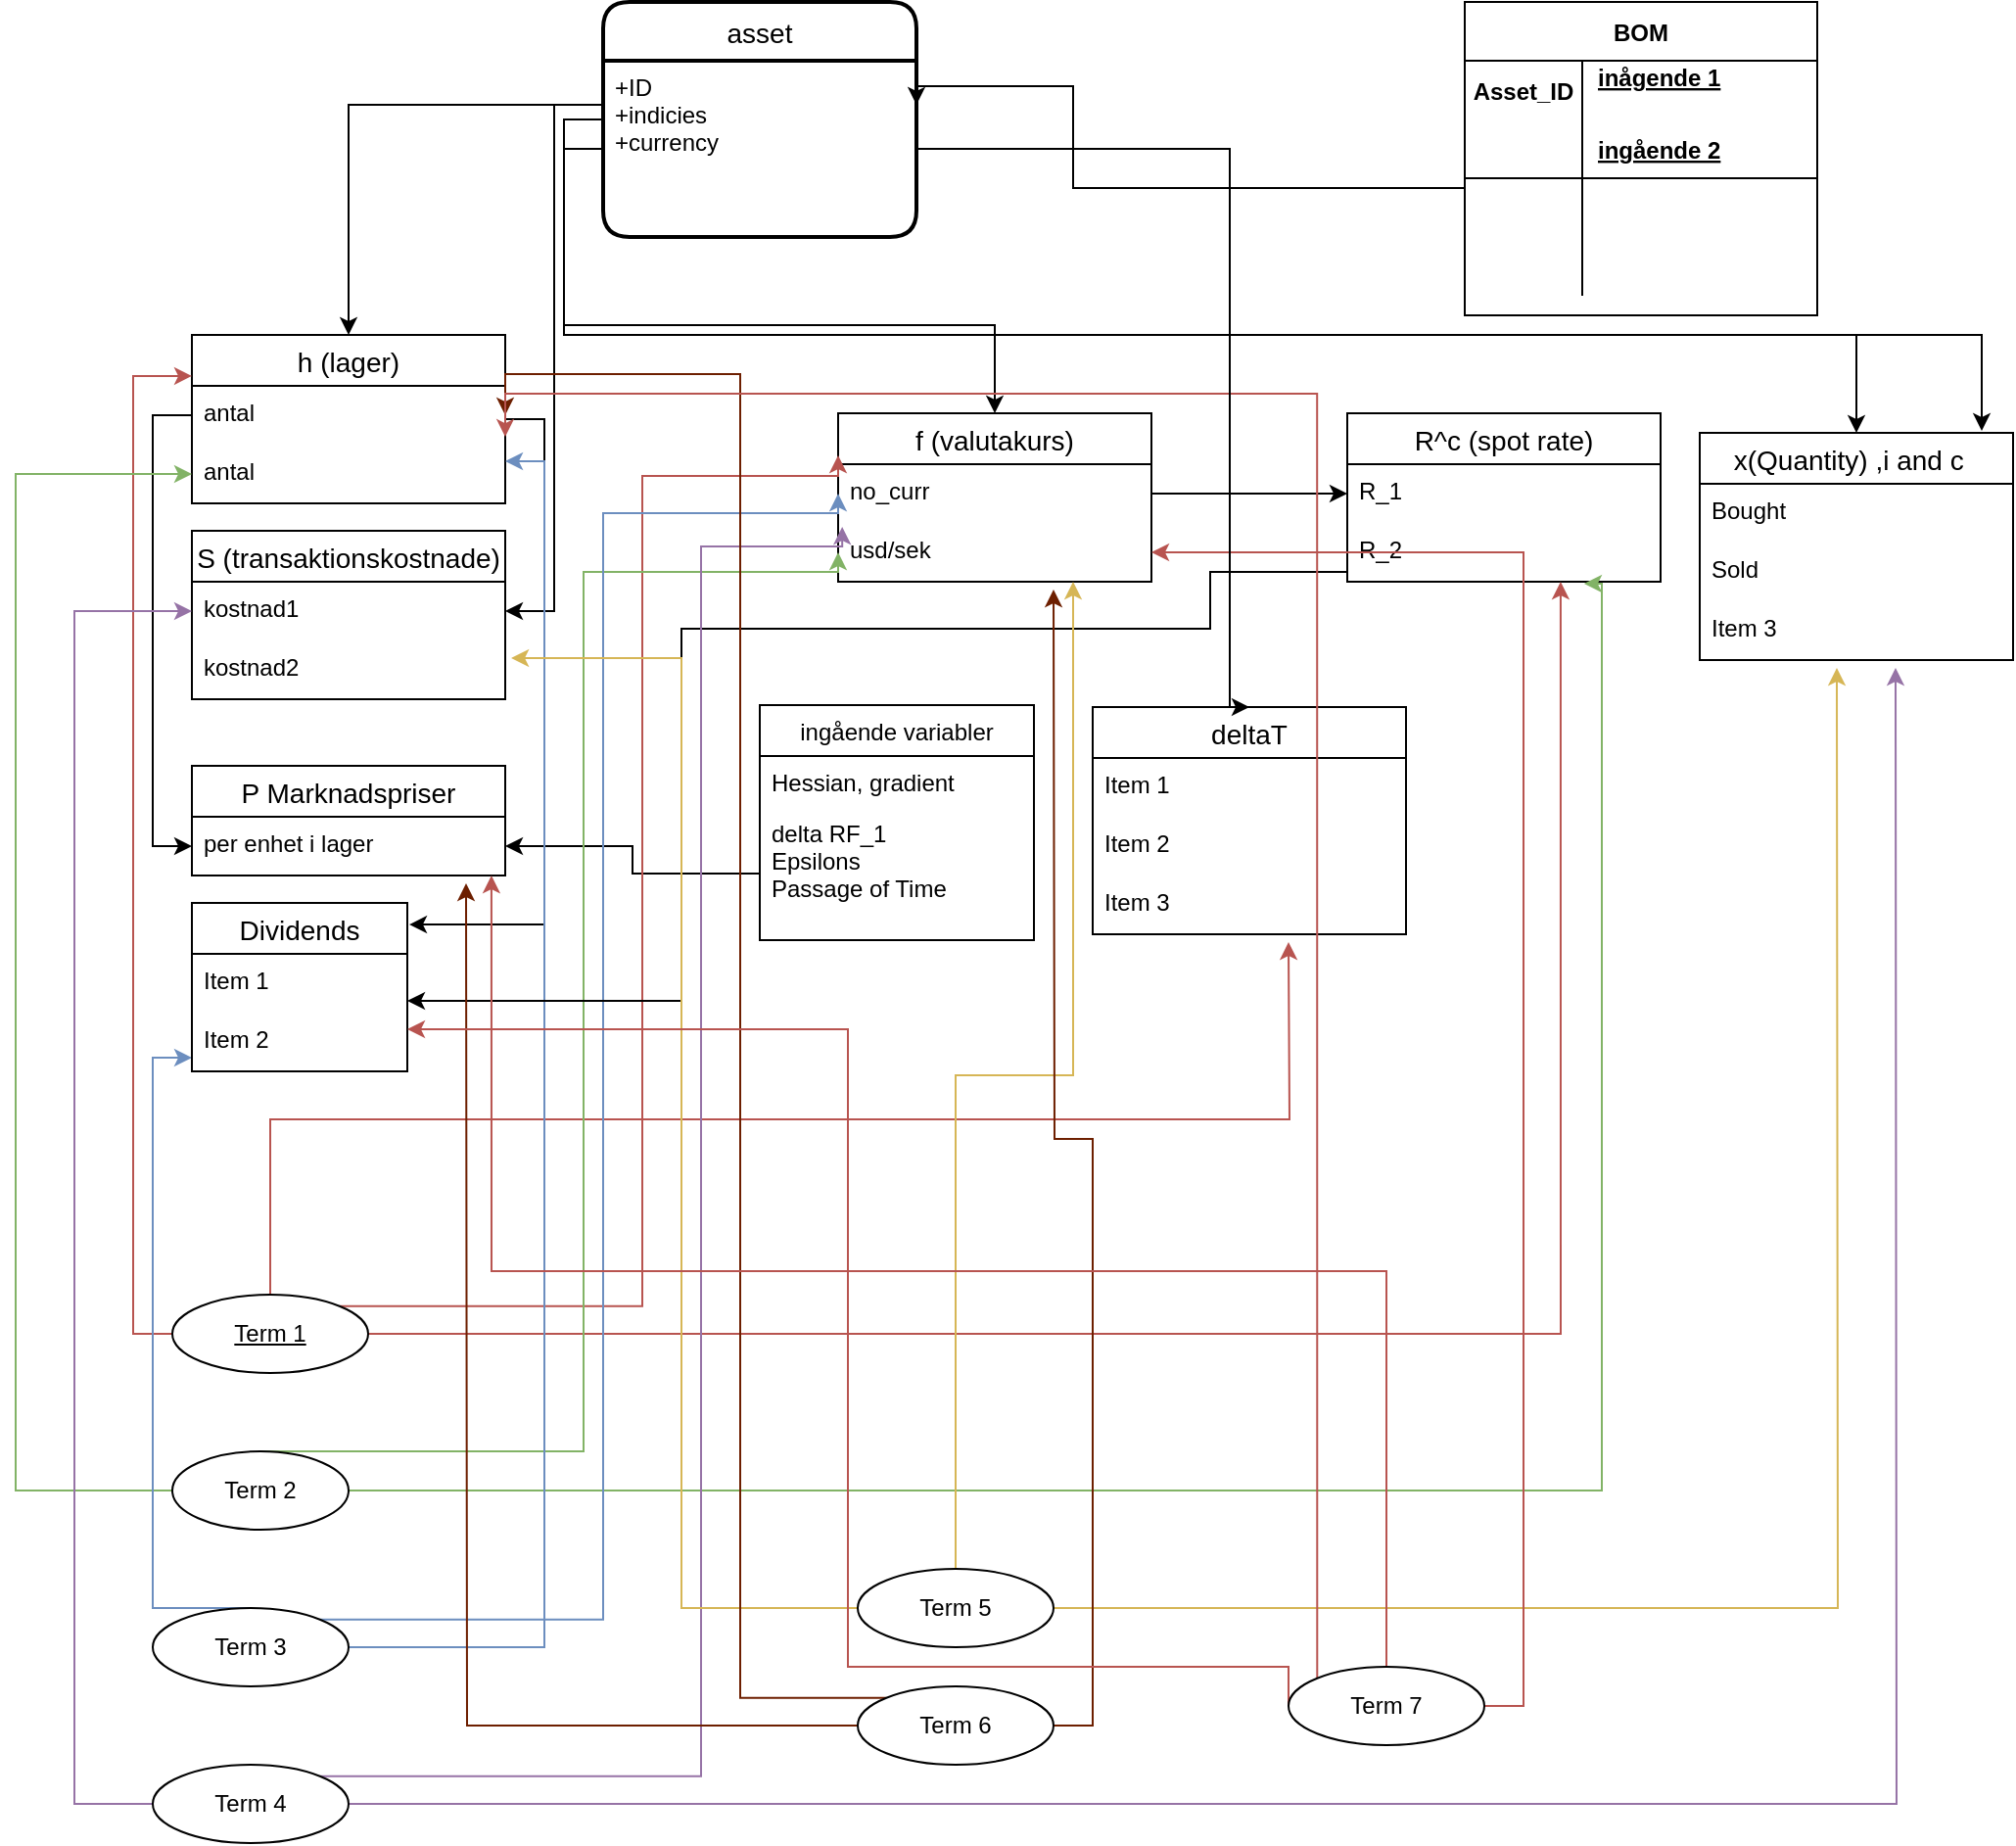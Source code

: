 <mxfile version="20.4.0" type="device"><diagram id="sJycONOhRzCS02UOJnPS" name="Page-1"><mxGraphModel dx="1418" dy="910" grid="1" gridSize="10" guides="1" tooltips="1" connect="1" arrows="1" fold="1" page="1" pageScale="1" pageWidth="2339" pageHeight="3300" math="0" shadow="0"><root><mxCell id="0"/><mxCell id="1" parent="0"/><mxCell id="9QMFn9CB4mn-tKf4DDUT-142" style="edgeStyle=orthogonalEdgeStyle;rounded=0;orthogonalLoop=1;jettySize=auto;html=1;exitX=0;exitY=0.5;exitDx=0;exitDy=0;" edge="1" parent="1" source="9QMFn9CB4mn-tKf4DDUT-21" target="9QMFn9CB4mn-tKf4DDUT-130"><mxGeometry relative="1" as="geometry"/></mxCell><mxCell id="9QMFn9CB4mn-tKf4DDUT-21" value="asset" style="swimlane;childLayout=stackLayout;horizontal=1;startSize=30;horizontalStack=0;rounded=1;fontSize=14;fontStyle=0;strokeWidth=2;resizeParent=0;resizeLast=1;shadow=0;dashed=0;align=center;" vertex="1" parent="1"><mxGeometry x="330" y="20" width="160" height="120" as="geometry"/></mxCell><mxCell id="9QMFn9CB4mn-tKf4DDUT-22" value="+ID&#xA;+indicies&#xA;+currency" style="align=left;strokeColor=none;fillColor=none;spacingLeft=4;fontSize=12;verticalAlign=top;resizable=0;rotatable=0;part=1;" vertex="1" parent="9QMFn9CB4mn-tKf4DDUT-21"><mxGeometry y="30" width="160" height="90" as="geometry"/></mxCell><mxCell id="9QMFn9CB4mn-tKf4DDUT-124" style="edgeStyle=orthogonalEdgeStyle;rounded=0;orthogonalLoop=1;jettySize=auto;html=1;exitX=1;exitY=0.5;exitDx=0;exitDy=0;entryX=1.009;entryY=0.128;entryDx=0;entryDy=0;entryPerimeter=0;" edge="1" parent="1" source="9QMFn9CB4mn-tKf4DDUT-24" target="9QMFn9CB4mn-tKf4DDUT-119"><mxGeometry relative="1" as="geometry"/></mxCell><mxCell id="9QMFn9CB4mn-tKf4DDUT-24" value="h (lager)" style="swimlane;fontStyle=0;childLayout=stackLayout;horizontal=1;startSize=26;horizontalStack=0;resizeParent=1;resizeParentMax=0;resizeLast=0;collapsible=1;marginBottom=0;align=center;fontSize=14;" vertex="1" parent="1"><mxGeometry x="120" y="190" width="160" height="86" as="geometry"/></mxCell><mxCell id="9QMFn9CB4mn-tKf4DDUT-26" value="antal&#xA;" style="text;strokeColor=none;fillColor=none;spacingLeft=4;spacingRight=4;overflow=hidden;rotatable=0;points=[[0,0.5],[1,0.5]];portConstraint=eastwest;fontSize=12;" vertex="1" parent="9QMFn9CB4mn-tKf4DDUT-24"><mxGeometry y="26" width="160" height="30" as="geometry"/></mxCell><mxCell id="9QMFn9CB4mn-tKf4DDUT-25" value="antal&#xA;" style="text;strokeColor=none;fillColor=none;spacingLeft=4;spacingRight=4;overflow=hidden;rotatable=0;points=[[0,0.5],[1,0.5]];portConstraint=eastwest;fontSize=12;" vertex="1" parent="9QMFn9CB4mn-tKf4DDUT-24"><mxGeometry y="56" width="160" height="30" as="geometry"/></mxCell><mxCell id="9QMFn9CB4mn-tKf4DDUT-33" value="S (transaktionskostnade)" style="swimlane;fontStyle=0;childLayout=stackLayout;horizontal=1;startSize=26;horizontalStack=0;resizeParent=1;resizeParentMax=0;resizeLast=0;collapsible=1;marginBottom=0;align=center;fontSize=14;" vertex="1" parent="1"><mxGeometry x="120" y="290" width="160" height="86" as="geometry"/></mxCell><mxCell id="9QMFn9CB4mn-tKf4DDUT-34" value="kostnad1&#xA;" style="text;strokeColor=none;fillColor=none;spacingLeft=4;spacingRight=4;overflow=hidden;rotatable=0;points=[[0,0.5],[1,0.5]];portConstraint=eastwest;fontSize=12;" vertex="1" parent="9QMFn9CB4mn-tKf4DDUT-33"><mxGeometry y="26" width="160" height="30" as="geometry"/></mxCell><mxCell id="9QMFn9CB4mn-tKf4DDUT-35" value="kostnad2&#xA;" style="text;strokeColor=none;fillColor=none;spacingLeft=4;spacingRight=4;overflow=hidden;rotatable=0;points=[[0,0.5],[1,0.5]];portConstraint=eastwest;fontSize=12;" vertex="1" parent="9QMFn9CB4mn-tKf4DDUT-33"><mxGeometry y="56" width="160" height="30" as="geometry"/></mxCell><mxCell id="9QMFn9CB4mn-tKf4DDUT-37" style="edgeStyle=orthogonalEdgeStyle;rounded=0;orthogonalLoop=1;jettySize=auto;html=1;exitX=0;exitY=0.25;exitDx=0;exitDy=0;entryX=1;entryY=0.5;entryDx=0;entryDy=0;" edge="1" parent="1" source="9QMFn9CB4mn-tKf4DDUT-22" target="9QMFn9CB4mn-tKf4DDUT-34"><mxGeometry relative="1" as="geometry"/></mxCell><mxCell id="9QMFn9CB4mn-tKf4DDUT-38" value="BOM" style="shape=table;startSize=30;container=1;collapsible=1;childLayout=tableLayout;fixedRows=1;rowLines=0;fontStyle=1;align=center;resizeLast=1;" vertex="1" parent="1"><mxGeometry x="770" y="20" width="180" height="160" as="geometry"/></mxCell><mxCell id="9QMFn9CB4mn-tKf4DDUT-39" value="" style="shape=tableRow;horizontal=0;startSize=0;swimlaneHead=0;swimlaneBody=0;fillColor=none;collapsible=0;dropTarget=0;points=[[0,0.5],[1,0.5]];portConstraint=eastwest;top=0;left=0;right=0;bottom=0;" vertex="1" parent="9QMFn9CB4mn-tKf4DDUT-38"><mxGeometry y="30" width="180" height="30" as="geometry"/></mxCell><mxCell id="9QMFn9CB4mn-tKf4DDUT-40" value="Asset_ID" style="shape=partialRectangle;connectable=0;fillColor=none;top=0;left=0;bottom=0;right=0;fontStyle=1;overflow=hidden;" vertex="1" parent="9QMFn9CB4mn-tKf4DDUT-39"><mxGeometry width="60" height="30" as="geometry"><mxRectangle width="60" height="30" as="alternateBounds"/></mxGeometry></mxCell><mxCell id="9QMFn9CB4mn-tKf4DDUT-41" value="inågende 1&#xA;" style="shape=partialRectangle;connectable=0;fillColor=none;top=0;left=0;bottom=0;right=0;align=left;spacingLeft=6;fontStyle=5;overflow=hidden;" vertex="1" parent="9QMFn9CB4mn-tKf4DDUT-39"><mxGeometry x="60" width="120" height="30" as="geometry"><mxRectangle width="120" height="30" as="alternateBounds"/></mxGeometry></mxCell><mxCell id="9QMFn9CB4mn-tKf4DDUT-42" value="" style="shape=tableRow;horizontal=0;startSize=0;swimlaneHead=0;swimlaneBody=0;fillColor=none;collapsible=0;dropTarget=0;points=[[0,0.5],[1,0.5]];portConstraint=eastwest;top=0;left=0;right=0;bottom=1;" vertex="1" parent="9QMFn9CB4mn-tKf4DDUT-38"><mxGeometry y="60" width="180" height="30" as="geometry"/></mxCell><mxCell id="9QMFn9CB4mn-tKf4DDUT-43" value="" style="shape=partialRectangle;connectable=0;fillColor=none;top=0;left=0;bottom=0;right=0;fontStyle=1;overflow=hidden;" vertex="1" parent="9QMFn9CB4mn-tKf4DDUT-42"><mxGeometry width="60" height="30" as="geometry"><mxRectangle width="60" height="30" as="alternateBounds"/></mxGeometry></mxCell><mxCell id="9QMFn9CB4mn-tKf4DDUT-44" value="ingående 2" style="shape=partialRectangle;connectable=0;fillColor=none;top=0;left=0;bottom=0;right=0;align=left;spacingLeft=6;fontStyle=5;overflow=hidden;" vertex="1" parent="9QMFn9CB4mn-tKf4DDUT-42"><mxGeometry x="60" width="120" height="30" as="geometry"><mxRectangle width="120" height="30" as="alternateBounds"/></mxGeometry></mxCell><mxCell id="9QMFn9CB4mn-tKf4DDUT-45" value="" style="shape=tableRow;horizontal=0;startSize=0;swimlaneHead=0;swimlaneBody=0;fillColor=none;collapsible=0;dropTarget=0;points=[[0,0.5],[1,0.5]];portConstraint=eastwest;top=0;left=0;right=0;bottom=0;" vertex="1" parent="9QMFn9CB4mn-tKf4DDUT-38"><mxGeometry y="90" width="180" height="30" as="geometry"/></mxCell><mxCell id="9QMFn9CB4mn-tKf4DDUT-46" value="" style="shape=partialRectangle;connectable=0;fillColor=none;top=0;left=0;bottom=0;right=0;editable=1;overflow=hidden;" vertex="1" parent="9QMFn9CB4mn-tKf4DDUT-45"><mxGeometry width="60" height="30" as="geometry"><mxRectangle width="60" height="30" as="alternateBounds"/></mxGeometry></mxCell><mxCell id="9QMFn9CB4mn-tKf4DDUT-47" value="" style="shape=partialRectangle;connectable=0;fillColor=none;top=0;left=0;bottom=0;right=0;align=left;spacingLeft=6;overflow=hidden;" vertex="1" parent="9QMFn9CB4mn-tKf4DDUT-45"><mxGeometry x="60" width="120" height="30" as="geometry"><mxRectangle width="120" height="30" as="alternateBounds"/></mxGeometry></mxCell><mxCell id="9QMFn9CB4mn-tKf4DDUT-48" value="" style="shape=tableRow;horizontal=0;startSize=0;swimlaneHead=0;swimlaneBody=0;fillColor=none;collapsible=0;dropTarget=0;points=[[0,0.5],[1,0.5]];portConstraint=eastwest;top=0;left=0;right=0;bottom=0;" vertex="1" parent="9QMFn9CB4mn-tKf4DDUT-38"><mxGeometry y="120" width="180" height="30" as="geometry"/></mxCell><mxCell id="9QMFn9CB4mn-tKf4DDUT-49" value="" style="shape=partialRectangle;connectable=0;fillColor=none;top=0;left=0;bottom=0;right=0;editable=1;overflow=hidden;" vertex="1" parent="9QMFn9CB4mn-tKf4DDUT-48"><mxGeometry width="60" height="30" as="geometry"><mxRectangle width="60" height="30" as="alternateBounds"/></mxGeometry></mxCell><mxCell id="9QMFn9CB4mn-tKf4DDUT-50" value="" style="shape=partialRectangle;connectable=0;fillColor=none;top=0;left=0;bottom=0;right=0;align=left;spacingLeft=6;overflow=hidden;" vertex="1" parent="9QMFn9CB4mn-tKf4DDUT-48"><mxGeometry x="60" width="120" height="30" as="geometry"><mxRectangle width="120" height="30" as="alternateBounds"/></mxGeometry></mxCell><mxCell id="9QMFn9CB4mn-tKf4DDUT-51" style="edgeStyle=orthogonalEdgeStyle;rounded=0;orthogonalLoop=1;jettySize=auto;html=1;exitX=0;exitY=0.5;exitDx=0;exitDy=0;entryX=1;entryY=0.25;entryDx=0;entryDy=0;" edge="1" parent="1" source="9QMFn9CB4mn-tKf4DDUT-42" target="9QMFn9CB4mn-tKf4DDUT-22"><mxGeometry relative="1" as="geometry"><Array as="points"><mxPoint x="570" y="115"/><mxPoint x="570" y="63"/></Array></mxGeometry></mxCell><mxCell id="9QMFn9CB4mn-tKf4DDUT-52" value="f (valutakurs)" style="swimlane;fontStyle=0;childLayout=stackLayout;horizontal=1;startSize=26;horizontalStack=0;resizeParent=1;resizeParentMax=0;resizeLast=0;collapsible=1;marginBottom=0;align=center;fontSize=14;" vertex="1" parent="1"><mxGeometry x="450" y="230" width="160" height="86" as="geometry"/></mxCell><mxCell id="9QMFn9CB4mn-tKf4DDUT-53" value="no_curr" style="text;strokeColor=none;fillColor=none;spacingLeft=4;spacingRight=4;overflow=hidden;rotatable=0;points=[[0,0.5],[1,0.5]];portConstraint=eastwest;fontSize=12;" vertex="1" parent="9QMFn9CB4mn-tKf4DDUT-52"><mxGeometry y="26" width="160" height="30" as="geometry"/></mxCell><mxCell id="9QMFn9CB4mn-tKf4DDUT-54" value="usd/sek" style="text;strokeColor=none;fillColor=none;spacingLeft=4;spacingRight=4;overflow=hidden;rotatable=0;points=[[0,0.5],[1,0.5]];portConstraint=eastwest;fontSize=12;" vertex="1" parent="9QMFn9CB4mn-tKf4DDUT-52"><mxGeometry y="56" width="160" height="30" as="geometry"/></mxCell><mxCell id="9QMFn9CB4mn-tKf4DDUT-68" style="edgeStyle=orthogonalEdgeStyle;rounded=0;orthogonalLoop=1;jettySize=auto;html=1;exitX=0;exitY=0.25;exitDx=0;exitDy=0;entryX=0.5;entryY=0;entryDx=0;entryDy=0;" edge="1" parent="1" source="9QMFn9CB4mn-tKf4DDUT-22" target="9QMFn9CB4mn-tKf4DDUT-24"><mxGeometry relative="1" as="geometry"/></mxCell><mxCell id="9QMFn9CB4mn-tKf4DDUT-69" style="edgeStyle=orthogonalEdgeStyle;rounded=0;orthogonalLoop=1;jettySize=auto;html=1;exitX=0;exitY=0.5;exitDx=0;exitDy=0;" edge="1" parent="1" source="9QMFn9CB4mn-tKf4DDUT-22" target="9QMFn9CB4mn-tKf4DDUT-52"><mxGeometry relative="1" as="geometry"/></mxCell><mxCell id="9QMFn9CB4mn-tKf4DDUT-70" value="R^c (spot rate)" style="swimlane;fontStyle=0;childLayout=stackLayout;horizontal=1;startSize=26;horizontalStack=0;resizeParent=1;resizeParentMax=0;resizeLast=0;collapsible=1;marginBottom=0;align=center;fontSize=14;" vertex="1" parent="1"><mxGeometry x="710" y="230" width="160" height="86" as="geometry"/></mxCell><mxCell id="9QMFn9CB4mn-tKf4DDUT-71" value="R_1&#xA;" style="text;strokeColor=none;fillColor=none;spacingLeft=4;spacingRight=4;overflow=hidden;rotatable=0;points=[[0,0.5],[1,0.5]];portConstraint=eastwest;fontSize=12;" vertex="1" parent="9QMFn9CB4mn-tKf4DDUT-70"><mxGeometry y="26" width="160" height="30" as="geometry"/></mxCell><mxCell id="9QMFn9CB4mn-tKf4DDUT-72" value="R_2" style="text;strokeColor=none;fillColor=none;spacingLeft=4;spacingRight=4;overflow=hidden;rotatable=0;points=[[0,0.5],[1,0.5]];portConstraint=eastwest;fontSize=12;" vertex="1" parent="9QMFn9CB4mn-tKf4DDUT-70"><mxGeometry y="56" width="160" height="30" as="geometry"/></mxCell><mxCell id="9QMFn9CB4mn-tKf4DDUT-73" value="P Marknadspriser" style="swimlane;fontStyle=0;childLayout=stackLayout;horizontal=1;startSize=26;horizontalStack=0;resizeParent=1;resizeParentMax=0;resizeLast=0;collapsible=1;marginBottom=0;align=center;fontSize=14;" vertex="1" parent="1"><mxGeometry x="120" y="410" width="160" height="56" as="geometry"/></mxCell><mxCell id="9QMFn9CB4mn-tKf4DDUT-74" value="per enhet i lager" style="text;strokeColor=none;fillColor=none;spacingLeft=4;spacingRight=4;overflow=hidden;rotatable=0;points=[[0,0.5],[1,0.5]];portConstraint=eastwest;fontSize=12;" vertex="1" parent="9QMFn9CB4mn-tKf4DDUT-73"><mxGeometry y="26" width="160" height="30" as="geometry"/></mxCell><mxCell id="9QMFn9CB4mn-tKf4DDUT-76" style="edgeStyle=orthogonalEdgeStyle;rounded=0;orthogonalLoop=1;jettySize=auto;html=1;exitX=1;exitY=0.5;exitDx=0;exitDy=0;" edge="1" parent="1" source="9QMFn9CB4mn-tKf4DDUT-53" target="9QMFn9CB4mn-tKf4DDUT-71"><mxGeometry relative="1" as="geometry"/></mxCell><mxCell id="9QMFn9CB4mn-tKf4DDUT-77" style="edgeStyle=orthogonalEdgeStyle;rounded=0;orthogonalLoop=1;jettySize=auto;html=1;exitX=0;exitY=0.5;exitDx=0;exitDy=0;entryX=0;entryY=0.5;entryDx=0;entryDy=0;" edge="1" parent="1" source="9QMFn9CB4mn-tKf4DDUT-26" target="9QMFn9CB4mn-tKf4DDUT-74"><mxGeometry relative="1" as="geometry"/></mxCell><mxCell id="9QMFn9CB4mn-tKf4DDUT-78" value="ingående variabler" style="swimlane;fontStyle=0;childLayout=stackLayout;horizontal=1;startSize=26;fillColor=none;horizontalStack=0;resizeParent=1;resizeParentMax=0;resizeLast=0;collapsible=1;marginBottom=0;" vertex="1" parent="1"><mxGeometry x="410" y="379" width="140" height="120" as="geometry"/></mxCell><mxCell id="9QMFn9CB4mn-tKf4DDUT-81" value="Hessian, gradient&#xA;" style="text;strokeColor=none;fillColor=none;align=left;verticalAlign=top;spacingLeft=4;spacingRight=4;overflow=hidden;rotatable=0;points=[[0,0.5],[1,0.5]];portConstraint=eastwest;" vertex="1" parent="9QMFn9CB4mn-tKf4DDUT-78"><mxGeometry y="26" width="140" height="26" as="geometry"/></mxCell><mxCell id="9QMFn9CB4mn-tKf4DDUT-79" value="delta RF_1&#xA;Epsilons&#xA;Passage of Time&#xA;&#xA;&#xA;" style="text;strokeColor=none;fillColor=none;align=left;verticalAlign=top;spacingLeft=4;spacingRight=4;overflow=hidden;rotatable=0;points=[[0,0.5],[1,0.5]];portConstraint=eastwest;" vertex="1" parent="9QMFn9CB4mn-tKf4DDUT-78"><mxGeometry y="52" width="140" height="68" as="geometry"/></mxCell><mxCell id="9QMFn9CB4mn-tKf4DDUT-82" style="edgeStyle=orthogonalEdgeStyle;rounded=0;orthogonalLoop=1;jettySize=auto;html=1;exitX=0;exitY=0.5;exitDx=0;exitDy=0;" edge="1" parent="1" source="9QMFn9CB4mn-tKf4DDUT-79" target="9QMFn9CB4mn-tKf4DDUT-74"><mxGeometry relative="1" as="geometry"/></mxCell><mxCell id="9QMFn9CB4mn-tKf4DDUT-106" style="edgeStyle=orthogonalEdgeStyle;rounded=0;orthogonalLoop=1;jettySize=auto;html=1;exitX=0;exitY=0.5;exitDx=0;exitDy=0;entryX=0;entryY=-0.167;entryDx=0;entryDy=0;entryPerimeter=0;fillColor=#f8cecc;strokeColor=#b85450;" edge="1" parent="1" source="9QMFn9CB4mn-tKf4DDUT-105" target="9QMFn9CB4mn-tKf4DDUT-26"><mxGeometry relative="1" as="geometry"><mxPoint x="80" y="680" as="targetPoint"/></mxGeometry></mxCell><mxCell id="9QMFn9CB4mn-tKf4DDUT-107" style="edgeStyle=orthogonalEdgeStyle;rounded=0;orthogonalLoop=1;jettySize=auto;html=1;exitX=1;exitY=0.5;exitDx=0;exitDy=0;entryX=0.681;entryY=1;entryDx=0;entryDy=0;entryPerimeter=0;fillColor=#f8cecc;strokeColor=#b85450;" edge="1" parent="1" source="9QMFn9CB4mn-tKf4DDUT-105" target="9QMFn9CB4mn-tKf4DDUT-72"><mxGeometry relative="1" as="geometry"><mxPoint x="240" y="700" as="targetPoint"/></mxGeometry></mxCell><mxCell id="9QMFn9CB4mn-tKf4DDUT-108" style="edgeStyle=orthogonalEdgeStyle;rounded=0;orthogonalLoop=1;jettySize=auto;html=1;exitX=1;exitY=0;exitDx=0;exitDy=0;entryX=0;entryY=0.25;entryDx=0;entryDy=0;fillColor=#f8cecc;strokeColor=#b85450;" edge="1" parent="1" source="9QMFn9CB4mn-tKf4DDUT-105" target="9QMFn9CB4mn-tKf4DDUT-52"><mxGeometry relative="1" as="geometry"><Array as="points"><mxPoint x="350" y="686"/><mxPoint x="350" y="262"/></Array></mxGeometry></mxCell><mxCell id="9QMFn9CB4mn-tKf4DDUT-114" style="edgeStyle=orthogonalEdgeStyle;rounded=0;orthogonalLoop=1;jettySize=auto;html=1;exitX=0.5;exitY=0;exitDx=0;exitDy=0;fillColor=#f8cecc;strokeColor=#b85450;" edge="1" parent="1" source="9QMFn9CB4mn-tKf4DDUT-105"><mxGeometry relative="1" as="geometry"><mxPoint x="680" y="500" as="targetPoint"/></mxGeometry></mxCell><mxCell id="9QMFn9CB4mn-tKf4DDUT-105" value="Term 1" style="ellipse;whiteSpace=wrap;html=1;align=center;fontStyle=4;" vertex="1" parent="1"><mxGeometry x="110" y="680" width="100" height="40" as="geometry"/></mxCell><mxCell id="9QMFn9CB4mn-tKf4DDUT-115" style="edgeStyle=orthogonalEdgeStyle;rounded=0;orthogonalLoop=1;jettySize=auto;html=1;exitX=0;exitY=0.5;exitDx=0;exitDy=0;fillColor=#d5e8d4;strokeColor=#82b366;" edge="1" parent="1" source="9QMFn9CB4mn-tKf4DDUT-109" target="9QMFn9CB4mn-tKf4DDUT-25"><mxGeometry relative="1" as="geometry"><Array as="points"><mxPoint x="30" y="780"/><mxPoint x="30" y="261"/></Array></mxGeometry></mxCell><mxCell id="9QMFn9CB4mn-tKf4DDUT-116" style="edgeStyle=orthogonalEdgeStyle;rounded=0;orthogonalLoop=1;jettySize=auto;html=1;exitX=1;exitY=0.5;exitDx=0;exitDy=0;fillColor=#d5e8d4;strokeColor=#82b366;entryX=0.756;entryY=1.033;entryDx=0;entryDy=0;entryPerimeter=0;" edge="1" parent="1" source="9QMFn9CB4mn-tKf4DDUT-109" target="9QMFn9CB4mn-tKf4DDUT-72"><mxGeometry relative="1" as="geometry"><mxPoint x="790" y="330" as="targetPoint"/><Array as="points"><mxPoint x="840" y="780"/><mxPoint x="840" y="317"/></Array></mxGeometry></mxCell><mxCell id="9QMFn9CB4mn-tKf4DDUT-117" style="edgeStyle=orthogonalEdgeStyle;rounded=0;orthogonalLoop=1;jettySize=auto;html=1;exitX=0.5;exitY=0;exitDx=0;exitDy=0;entryX=0;entryY=0.5;entryDx=0;entryDy=0;fillColor=#d5e8d4;strokeColor=#82b366;" edge="1" parent="1" source="9QMFn9CB4mn-tKf4DDUT-109" target="9QMFn9CB4mn-tKf4DDUT-54"><mxGeometry relative="1" as="geometry"><Array as="points"><mxPoint x="320" y="760"/><mxPoint x="320" y="311"/></Array></mxGeometry></mxCell><mxCell id="9QMFn9CB4mn-tKf4DDUT-109" value="Term 2" style="ellipse;whiteSpace=wrap;html=1;align=center;" vertex="1" parent="1"><mxGeometry x="110" y="760" width="90" height="40" as="geometry"/></mxCell><mxCell id="9QMFn9CB4mn-tKf4DDUT-110" value="deltaT" style="swimlane;fontStyle=0;childLayout=stackLayout;horizontal=1;startSize=26;horizontalStack=0;resizeParent=1;resizeParentMax=0;resizeLast=0;collapsible=1;marginBottom=0;align=center;fontSize=14;" vertex="1" parent="1"><mxGeometry x="580" y="380" width="160" height="116" as="geometry"/></mxCell><mxCell id="9QMFn9CB4mn-tKf4DDUT-111" value="Item 1" style="text;strokeColor=none;fillColor=none;spacingLeft=4;spacingRight=4;overflow=hidden;rotatable=0;points=[[0,0.5],[1,0.5]];portConstraint=eastwest;fontSize=12;" vertex="1" parent="9QMFn9CB4mn-tKf4DDUT-110"><mxGeometry y="26" width="160" height="30" as="geometry"/></mxCell><mxCell id="9QMFn9CB4mn-tKf4DDUT-112" value="Item 2" style="text;strokeColor=none;fillColor=none;spacingLeft=4;spacingRight=4;overflow=hidden;rotatable=0;points=[[0,0.5],[1,0.5]];portConstraint=eastwest;fontSize=12;" vertex="1" parent="9QMFn9CB4mn-tKf4DDUT-110"><mxGeometry y="56" width="160" height="30" as="geometry"/></mxCell><mxCell id="9QMFn9CB4mn-tKf4DDUT-113" value="Item 3" style="text;strokeColor=none;fillColor=none;spacingLeft=4;spacingRight=4;overflow=hidden;rotatable=0;points=[[0,0.5],[1,0.5]];portConstraint=eastwest;fontSize=12;" vertex="1" parent="9QMFn9CB4mn-tKf4DDUT-110"><mxGeometry y="86" width="160" height="30" as="geometry"/></mxCell><mxCell id="9QMFn9CB4mn-tKf4DDUT-126" style="edgeStyle=orthogonalEdgeStyle;rounded=0;orthogonalLoop=1;jettySize=auto;html=1;exitX=1;exitY=0.5;exitDx=0;exitDy=0;entryX=1;entryY=0.75;entryDx=0;entryDy=0;fillColor=#dae8fc;strokeColor=#6c8ebf;" edge="1" parent="1" source="9QMFn9CB4mn-tKf4DDUT-118" target="9QMFn9CB4mn-tKf4DDUT-24"><mxGeometry relative="1" as="geometry"/></mxCell><mxCell id="9QMFn9CB4mn-tKf4DDUT-127" style="edgeStyle=orthogonalEdgeStyle;rounded=0;orthogonalLoop=1;jettySize=auto;html=1;exitX=0.5;exitY=0;exitDx=0;exitDy=0;entryX=0;entryY=0.767;entryDx=0;entryDy=0;entryPerimeter=0;fillColor=#dae8fc;strokeColor=#6c8ebf;" edge="1" parent="1" source="9QMFn9CB4mn-tKf4DDUT-118" target="9QMFn9CB4mn-tKf4DDUT-121"><mxGeometry relative="1" as="geometry"><Array as="points"><mxPoint x="100" y="840"/><mxPoint x="100" y="559"/></Array></mxGeometry></mxCell><mxCell id="9QMFn9CB4mn-tKf4DDUT-128" style="edgeStyle=orthogonalEdgeStyle;rounded=0;orthogonalLoop=1;jettySize=auto;html=1;exitX=1;exitY=0;exitDx=0;exitDy=0;entryX=0;entryY=0.5;entryDx=0;entryDy=0;fillColor=#dae8fc;strokeColor=#6c8ebf;" edge="1" parent="1" source="9QMFn9CB4mn-tKf4DDUT-118" target="9QMFn9CB4mn-tKf4DDUT-53"><mxGeometry relative="1" as="geometry"><Array as="points"><mxPoint x="330" y="846"/><mxPoint x="330" y="281"/></Array></mxGeometry></mxCell><mxCell id="9QMFn9CB4mn-tKf4DDUT-118" value="Term 3" style="ellipse;whiteSpace=wrap;html=1;align=center;" vertex="1" parent="1"><mxGeometry x="100" y="840" width="100" height="40" as="geometry"/></mxCell><mxCell id="9QMFn9CB4mn-tKf4DDUT-119" value="Dividends" style="swimlane;fontStyle=0;childLayout=stackLayout;horizontal=1;startSize=26;horizontalStack=0;resizeParent=1;resizeParentMax=0;resizeLast=0;collapsible=1;marginBottom=0;align=center;fontSize=14;" vertex="1" parent="1"><mxGeometry x="120" y="480" width="110" height="86" as="geometry"/></mxCell><mxCell id="9QMFn9CB4mn-tKf4DDUT-120" value="Item 1" style="text;strokeColor=none;fillColor=none;spacingLeft=4;spacingRight=4;overflow=hidden;rotatable=0;points=[[0,0.5],[1,0.5]];portConstraint=eastwest;fontSize=12;" vertex="1" parent="9QMFn9CB4mn-tKf4DDUT-119"><mxGeometry y="26" width="110" height="30" as="geometry"/></mxCell><mxCell id="9QMFn9CB4mn-tKf4DDUT-121" value="Item 2" style="text;strokeColor=none;fillColor=none;spacingLeft=4;spacingRight=4;overflow=hidden;rotatable=0;points=[[0,0.5],[1,0.5]];portConstraint=eastwest;fontSize=12;" vertex="1" parent="9QMFn9CB4mn-tKf4DDUT-119"><mxGeometry y="56" width="110" height="30" as="geometry"/></mxCell><mxCell id="9QMFn9CB4mn-tKf4DDUT-125" style="edgeStyle=orthogonalEdgeStyle;rounded=0;orthogonalLoop=1;jettySize=auto;html=1;exitX=0;exitY=0.5;exitDx=0;exitDy=0;entryX=1;entryY=-0.2;entryDx=0;entryDy=0;entryPerimeter=0;" edge="1" parent="1" source="9QMFn9CB4mn-tKf4DDUT-72" target="9QMFn9CB4mn-tKf4DDUT-121"><mxGeometry relative="1" as="geometry"><Array as="points"><mxPoint x="640" y="311"/><mxPoint x="640" y="340"/><mxPoint x="370" y="340"/><mxPoint x="370" y="530"/></Array></mxGeometry></mxCell><mxCell id="9QMFn9CB4mn-tKf4DDUT-134" style="edgeStyle=orthogonalEdgeStyle;rounded=0;orthogonalLoop=1;jettySize=auto;html=1;exitX=1;exitY=0.5;exitDx=0;exitDy=0;fillColor=#e1d5e7;strokeColor=#9673a6;" edge="1" parent="1" source="9QMFn9CB4mn-tKf4DDUT-129"><mxGeometry relative="1" as="geometry"><mxPoint x="990" y="360" as="targetPoint"/></mxGeometry></mxCell><mxCell id="9QMFn9CB4mn-tKf4DDUT-135" style="edgeStyle=orthogonalEdgeStyle;rounded=0;orthogonalLoop=1;jettySize=auto;html=1;exitX=0;exitY=0.5;exitDx=0;exitDy=0;entryX=0;entryY=0.5;entryDx=0;entryDy=0;fillColor=#e1d5e7;strokeColor=#9673a6;" edge="1" parent="1" source="9QMFn9CB4mn-tKf4DDUT-129" target="9QMFn9CB4mn-tKf4DDUT-34"><mxGeometry relative="1" as="geometry"><Array as="points"><mxPoint x="60" y="940"/><mxPoint x="60" y="331"/></Array></mxGeometry></mxCell><mxCell id="9QMFn9CB4mn-tKf4DDUT-136" style="edgeStyle=orthogonalEdgeStyle;rounded=0;orthogonalLoop=1;jettySize=auto;html=1;exitX=1;exitY=0;exitDx=0;exitDy=0;entryX=0.013;entryY=0.067;entryDx=0;entryDy=0;entryPerimeter=0;fillColor=#e1d5e7;strokeColor=#9673a6;" edge="1" parent="1" source="9QMFn9CB4mn-tKf4DDUT-129" target="9QMFn9CB4mn-tKf4DDUT-54"><mxGeometry relative="1" as="geometry"><Array as="points"><mxPoint x="380" y="926"/><mxPoint x="380" y="298"/></Array></mxGeometry></mxCell><mxCell id="9QMFn9CB4mn-tKf4DDUT-129" value="Term 4" style="ellipse;whiteSpace=wrap;html=1;align=center;" vertex="1" parent="1"><mxGeometry x="100" y="920" width="100" height="40" as="geometry"/></mxCell><mxCell id="9QMFn9CB4mn-tKf4DDUT-130" value="x(Quantity) ,i and c   " style="swimlane;fontStyle=0;childLayout=stackLayout;horizontal=1;startSize=26;horizontalStack=0;resizeParent=1;resizeParentMax=0;resizeLast=0;collapsible=1;marginBottom=0;align=center;fontSize=14;" vertex="1" parent="1"><mxGeometry x="890" y="240" width="160" height="116" as="geometry"/></mxCell><mxCell id="9QMFn9CB4mn-tKf4DDUT-131" value="Bought    " style="text;strokeColor=none;fillColor=none;spacingLeft=4;spacingRight=4;overflow=hidden;rotatable=0;points=[[0,0.5],[1,0.5]];portConstraint=eastwest;fontSize=12;" vertex="1" parent="9QMFn9CB4mn-tKf4DDUT-130"><mxGeometry y="26" width="160" height="30" as="geometry"/></mxCell><mxCell id="9QMFn9CB4mn-tKf4DDUT-132" value="Sold" style="text;strokeColor=none;fillColor=none;spacingLeft=4;spacingRight=4;overflow=hidden;rotatable=0;points=[[0,0.5],[1,0.5]];portConstraint=eastwest;fontSize=12;" vertex="1" parent="9QMFn9CB4mn-tKf4DDUT-130"><mxGeometry y="56" width="160" height="30" as="geometry"/></mxCell><mxCell id="9QMFn9CB4mn-tKf4DDUT-133" value="Item 3" style="text;strokeColor=none;fillColor=none;spacingLeft=4;spacingRight=4;overflow=hidden;rotatable=0;points=[[0,0.5],[1,0.5]];portConstraint=eastwest;fontSize=12;" vertex="1" parent="9QMFn9CB4mn-tKf4DDUT-130"><mxGeometry y="86" width="160" height="30" as="geometry"/></mxCell><mxCell id="9QMFn9CB4mn-tKf4DDUT-138" style="edgeStyle=orthogonalEdgeStyle;rounded=0;orthogonalLoop=1;jettySize=auto;html=1;exitX=1;exitY=0.5;exitDx=0;exitDy=0;fillColor=#fff2cc;strokeColor=#d6b656;" edge="1" parent="1" source="9QMFn9CB4mn-tKf4DDUT-137"><mxGeometry relative="1" as="geometry"><mxPoint x="960" y="360" as="targetPoint"/></mxGeometry></mxCell><mxCell id="9QMFn9CB4mn-tKf4DDUT-140" style="edgeStyle=orthogonalEdgeStyle;rounded=0;orthogonalLoop=1;jettySize=auto;html=1;exitX=0.5;exitY=0;exitDx=0;exitDy=0;entryX=0.75;entryY=1;entryDx=0;entryDy=0;fillColor=#fff2cc;strokeColor=#d6b656;" edge="1" parent="1" source="9QMFn9CB4mn-tKf4DDUT-137" target="9QMFn9CB4mn-tKf4DDUT-52"><mxGeometry relative="1" as="geometry"/></mxCell><mxCell id="9QMFn9CB4mn-tKf4DDUT-145" style="edgeStyle=orthogonalEdgeStyle;rounded=0;orthogonalLoop=1;jettySize=auto;html=1;exitX=0;exitY=0.5;exitDx=0;exitDy=0;entryX=1.019;entryY=0.3;entryDx=0;entryDy=0;entryPerimeter=0;fillColor=#fff2cc;strokeColor=#d6b656;" edge="1" parent="1" source="9QMFn9CB4mn-tKf4DDUT-137" target="9QMFn9CB4mn-tKf4DDUT-35"><mxGeometry relative="1" as="geometry"/></mxCell><mxCell id="9QMFn9CB4mn-tKf4DDUT-137" value="Term 5" style="ellipse;whiteSpace=wrap;html=1;align=center;" vertex="1" parent="1"><mxGeometry x="460" y="820" width="100" height="40" as="geometry"/></mxCell><mxCell id="9QMFn9CB4mn-tKf4DDUT-143" style="edgeStyle=orthogonalEdgeStyle;rounded=0;orthogonalLoop=1;jettySize=auto;html=1;exitX=0;exitY=0.5;exitDx=0;exitDy=0;entryX=0.9;entryY=-0.009;entryDx=0;entryDy=0;entryPerimeter=0;" edge="1" parent="1" source="9QMFn9CB4mn-tKf4DDUT-22" target="9QMFn9CB4mn-tKf4DDUT-130"><mxGeometry relative="1" as="geometry"/></mxCell><mxCell id="9QMFn9CB4mn-tKf4DDUT-147" style="edgeStyle=orthogonalEdgeStyle;rounded=0;orthogonalLoop=1;jettySize=auto;html=1;exitX=0;exitY=0.5;exitDx=0;exitDy=0;fillColor=#a0522d;strokeColor=#6D1F00;" edge="1" parent="1" source="9QMFn9CB4mn-tKf4DDUT-146"><mxGeometry relative="1" as="geometry"><mxPoint x="260" y="470" as="targetPoint"/></mxGeometry></mxCell><mxCell id="9QMFn9CB4mn-tKf4DDUT-148" style="edgeStyle=orthogonalEdgeStyle;rounded=0;orthogonalLoop=1;jettySize=auto;html=1;exitX=0;exitY=0;exitDx=0;exitDy=0;entryX=1;entryY=0.5;entryDx=0;entryDy=0;fillColor=#a0522d;strokeColor=#6D1F00;" edge="1" parent="1" source="9QMFn9CB4mn-tKf4DDUT-146" target="9QMFn9CB4mn-tKf4DDUT-26"><mxGeometry relative="1" as="geometry"><Array as="points"><mxPoint x="400" y="886"/><mxPoint x="400" y="210"/><mxPoint x="280" y="210"/></Array></mxGeometry></mxCell><mxCell id="9QMFn9CB4mn-tKf4DDUT-149" style="edgeStyle=orthogonalEdgeStyle;rounded=0;orthogonalLoop=1;jettySize=auto;html=1;exitX=1;exitY=0.5;exitDx=0;exitDy=0;fillColor=#a0522d;strokeColor=#6D1F00;" edge="1" parent="1" source="9QMFn9CB4mn-tKf4DDUT-146"><mxGeometry relative="1" as="geometry"><mxPoint x="560" y="320" as="targetPoint"/></mxGeometry></mxCell><mxCell id="9QMFn9CB4mn-tKf4DDUT-146" value="Term 6" style="ellipse;whiteSpace=wrap;html=1;align=center;" vertex="1" parent="1"><mxGeometry x="460" y="880" width="100" height="40" as="geometry"/></mxCell><mxCell id="9QMFn9CB4mn-tKf4DDUT-151" style="edgeStyle=orthogonalEdgeStyle;rounded=0;orthogonalLoop=1;jettySize=auto;html=1;exitX=0.5;exitY=0;exitDx=0;exitDy=0;entryX=0.956;entryY=1;entryDx=0;entryDy=0;entryPerimeter=0;fillColor=#f8cecc;gradientColor=#ea6b66;strokeColor=#b85450;" edge="1" parent="1" source="9QMFn9CB4mn-tKf4DDUT-150" target="9QMFn9CB4mn-tKf4DDUT-74"><mxGeometry relative="1" as="geometry"/></mxCell><mxCell id="9QMFn9CB4mn-tKf4DDUT-153" style="edgeStyle=orthogonalEdgeStyle;rounded=0;orthogonalLoop=1;jettySize=auto;html=1;exitX=1;exitY=0.5;exitDx=0;exitDy=0;entryX=1;entryY=0.5;entryDx=0;entryDy=0;fillColor=#f8cecc;strokeColor=#b85450;gradientColor=#ea6b66;" edge="1" parent="1" source="9QMFn9CB4mn-tKf4DDUT-150" target="9QMFn9CB4mn-tKf4DDUT-54"><mxGeometry relative="1" as="geometry"/></mxCell><mxCell id="9QMFn9CB4mn-tKf4DDUT-154" style="edgeStyle=orthogonalEdgeStyle;rounded=0;orthogonalLoop=1;jettySize=auto;html=1;exitX=0;exitY=0.5;exitDx=0;exitDy=0;entryX=1;entryY=0.75;entryDx=0;entryDy=0;fillColor=#f8cecc;gradientColor=#ea6b66;strokeColor=#b85450;" edge="1" parent="1" source="9QMFn9CB4mn-tKf4DDUT-150" target="9QMFn9CB4mn-tKf4DDUT-119"><mxGeometry relative="1" as="geometry"><Array as="points"><mxPoint x="680" y="870"/><mxPoint x="455" y="870"/><mxPoint x="455" y="545"/></Array></mxGeometry></mxCell><mxCell id="9QMFn9CB4mn-tKf4DDUT-155" style="edgeStyle=orthogonalEdgeStyle;rounded=0;orthogonalLoop=1;jettySize=auto;html=1;exitX=0;exitY=0;exitDx=0;exitDy=0;entryX=1;entryY=-0.133;entryDx=0;entryDy=0;entryPerimeter=0;fillColor=#f8cecc;gradientColor=#ea6b66;strokeColor=#b85450;" edge="1" parent="1" source="9QMFn9CB4mn-tKf4DDUT-150" target="9QMFn9CB4mn-tKf4DDUT-25"><mxGeometry relative="1" as="geometry"><Array as="points"><mxPoint x="695" y="220"/><mxPoint x="280" y="220"/></Array></mxGeometry></mxCell><mxCell id="9QMFn9CB4mn-tKf4DDUT-150" value="Term 7" style="ellipse;whiteSpace=wrap;html=1;align=center;" vertex="1" parent="1"><mxGeometry x="680" y="870" width="100" height="40" as="geometry"/></mxCell><mxCell id="9QMFn9CB4mn-tKf4DDUT-156" style="edgeStyle=orthogonalEdgeStyle;rounded=0;orthogonalLoop=1;jettySize=auto;html=1;exitX=1;exitY=0.5;exitDx=0;exitDy=0;entryX=0.5;entryY=0;entryDx=0;entryDy=0;" edge="1" parent="1" source="9QMFn9CB4mn-tKf4DDUT-22" target="9QMFn9CB4mn-tKf4DDUT-110"><mxGeometry relative="1" as="geometry"><Array as="points"><mxPoint x="650" y="95"/><mxPoint x="650" y="380"/></Array></mxGeometry></mxCell></root></mxGraphModel></diagram></mxfile>
